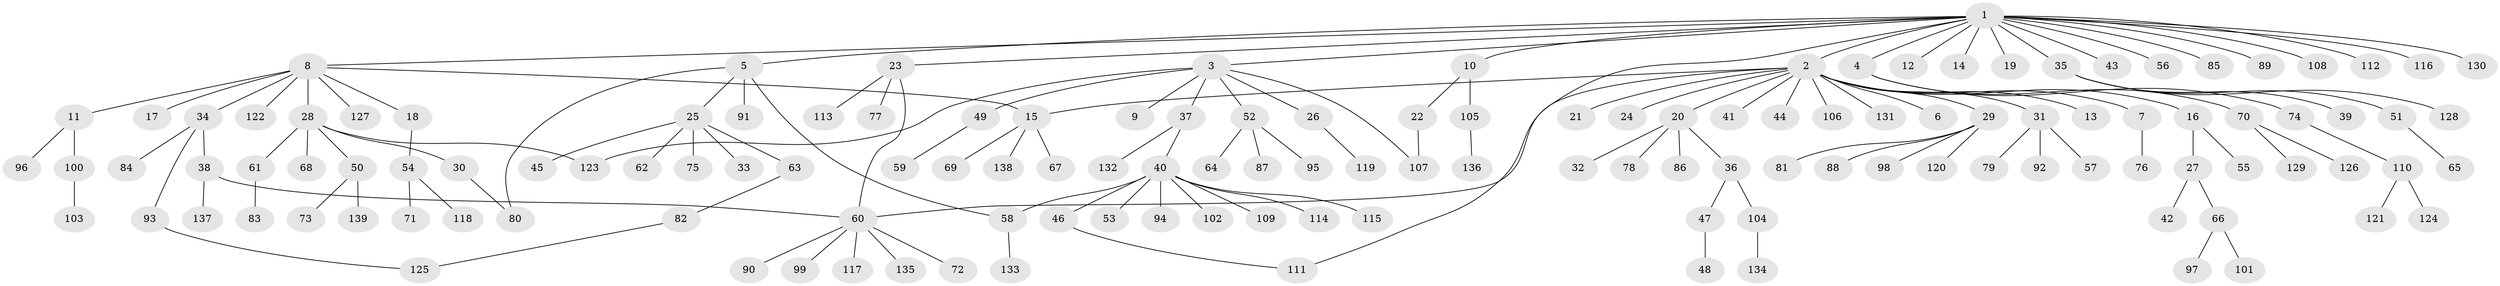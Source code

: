 // coarse degree distribution, {1: 0.7422680412371134, 23: 0.010309278350515464, 18: 0.010309278350515464, 4: 0.061855670103092786, 2: 0.12371134020618557, 3: 0.010309278350515464, 9: 0.010309278350515464, 8: 0.010309278350515464, 5: 0.010309278350515464, 14: 0.010309278350515464}
// Generated by graph-tools (version 1.1) at 2025/51/03/04/25 21:51:34]
// undirected, 139 vertices, 147 edges
graph export_dot {
graph [start="1"]
  node [color=gray90,style=filled];
  1;
  2;
  3;
  4;
  5;
  6;
  7;
  8;
  9;
  10;
  11;
  12;
  13;
  14;
  15;
  16;
  17;
  18;
  19;
  20;
  21;
  22;
  23;
  24;
  25;
  26;
  27;
  28;
  29;
  30;
  31;
  32;
  33;
  34;
  35;
  36;
  37;
  38;
  39;
  40;
  41;
  42;
  43;
  44;
  45;
  46;
  47;
  48;
  49;
  50;
  51;
  52;
  53;
  54;
  55;
  56;
  57;
  58;
  59;
  60;
  61;
  62;
  63;
  64;
  65;
  66;
  67;
  68;
  69;
  70;
  71;
  72;
  73;
  74;
  75;
  76;
  77;
  78;
  79;
  80;
  81;
  82;
  83;
  84;
  85;
  86;
  87;
  88;
  89;
  90;
  91;
  92;
  93;
  94;
  95;
  96;
  97;
  98;
  99;
  100;
  101;
  102;
  103;
  104;
  105;
  106;
  107;
  108;
  109;
  110;
  111;
  112;
  113;
  114;
  115;
  116;
  117;
  118;
  119;
  120;
  121;
  122;
  123;
  124;
  125;
  126;
  127;
  128;
  129;
  130;
  131;
  132;
  133;
  134;
  135;
  136;
  137;
  138;
  139;
  1 -- 2;
  1 -- 3;
  1 -- 4;
  1 -- 5;
  1 -- 8;
  1 -- 10;
  1 -- 12;
  1 -- 14;
  1 -- 19;
  1 -- 23;
  1 -- 35;
  1 -- 43;
  1 -- 56;
  1 -- 85;
  1 -- 89;
  1 -- 108;
  1 -- 111;
  1 -- 112;
  1 -- 116;
  1 -- 130;
  2 -- 6;
  2 -- 7;
  2 -- 13;
  2 -- 15;
  2 -- 16;
  2 -- 20;
  2 -- 21;
  2 -- 24;
  2 -- 29;
  2 -- 31;
  2 -- 41;
  2 -- 44;
  2 -- 60;
  2 -- 106;
  2 -- 131;
  3 -- 9;
  3 -- 26;
  3 -- 37;
  3 -- 49;
  3 -- 52;
  3 -- 107;
  3 -- 123;
  4 -- 70;
  4 -- 74;
  5 -- 25;
  5 -- 58;
  5 -- 80;
  5 -- 91;
  7 -- 76;
  8 -- 11;
  8 -- 15;
  8 -- 17;
  8 -- 18;
  8 -- 28;
  8 -- 34;
  8 -- 122;
  8 -- 127;
  10 -- 22;
  10 -- 105;
  11 -- 96;
  11 -- 100;
  15 -- 67;
  15 -- 69;
  15 -- 138;
  16 -- 27;
  16 -- 55;
  18 -- 54;
  20 -- 32;
  20 -- 36;
  20 -- 78;
  20 -- 86;
  22 -- 107;
  23 -- 60;
  23 -- 77;
  23 -- 113;
  25 -- 33;
  25 -- 45;
  25 -- 62;
  25 -- 63;
  25 -- 75;
  26 -- 119;
  27 -- 42;
  27 -- 66;
  28 -- 30;
  28 -- 50;
  28 -- 61;
  28 -- 68;
  28 -- 123;
  29 -- 81;
  29 -- 88;
  29 -- 98;
  29 -- 120;
  30 -- 80;
  31 -- 57;
  31 -- 79;
  31 -- 92;
  34 -- 38;
  34 -- 84;
  34 -- 93;
  35 -- 39;
  35 -- 51;
  35 -- 128;
  36 -- 47;
  36 -- 104;
  37 -- 40;
  37 -- 132;
  38 -- 60;
  38 -- 137;
  40 -- 46;
  40 -- 53;
  40 -- 58;
  40 -- 94;
  40 -- 102;
  40 -- 109;
  40 -- 114;
  40 -- 115;
  46 -- 111;
  47 -- 48;
  49 -- 59;
  50 -- 73;
  50 -- 139;
  51 -- 65;
  52 -- 64;
  52 -- 87;
  52 -- 95;
  54 -- 71;
  54 -- 118;
  58 -- 133;
  60 -- 72;
  60 -- 90;
  60 -- 99;
  60 -- 117;
  60 -- 135;
  61 -- 83;
  63 -- 82;
  66 -- 97;
  66 -- 101;
  70 -- 126;
  70 -- 129;
  74 -- 110;
  82 -- 125;
  93 -- 125;
  100 -- 103;
  104 -- 134;
  105 -- 136;
  110 -- 121;
  110 -- 124;
}
